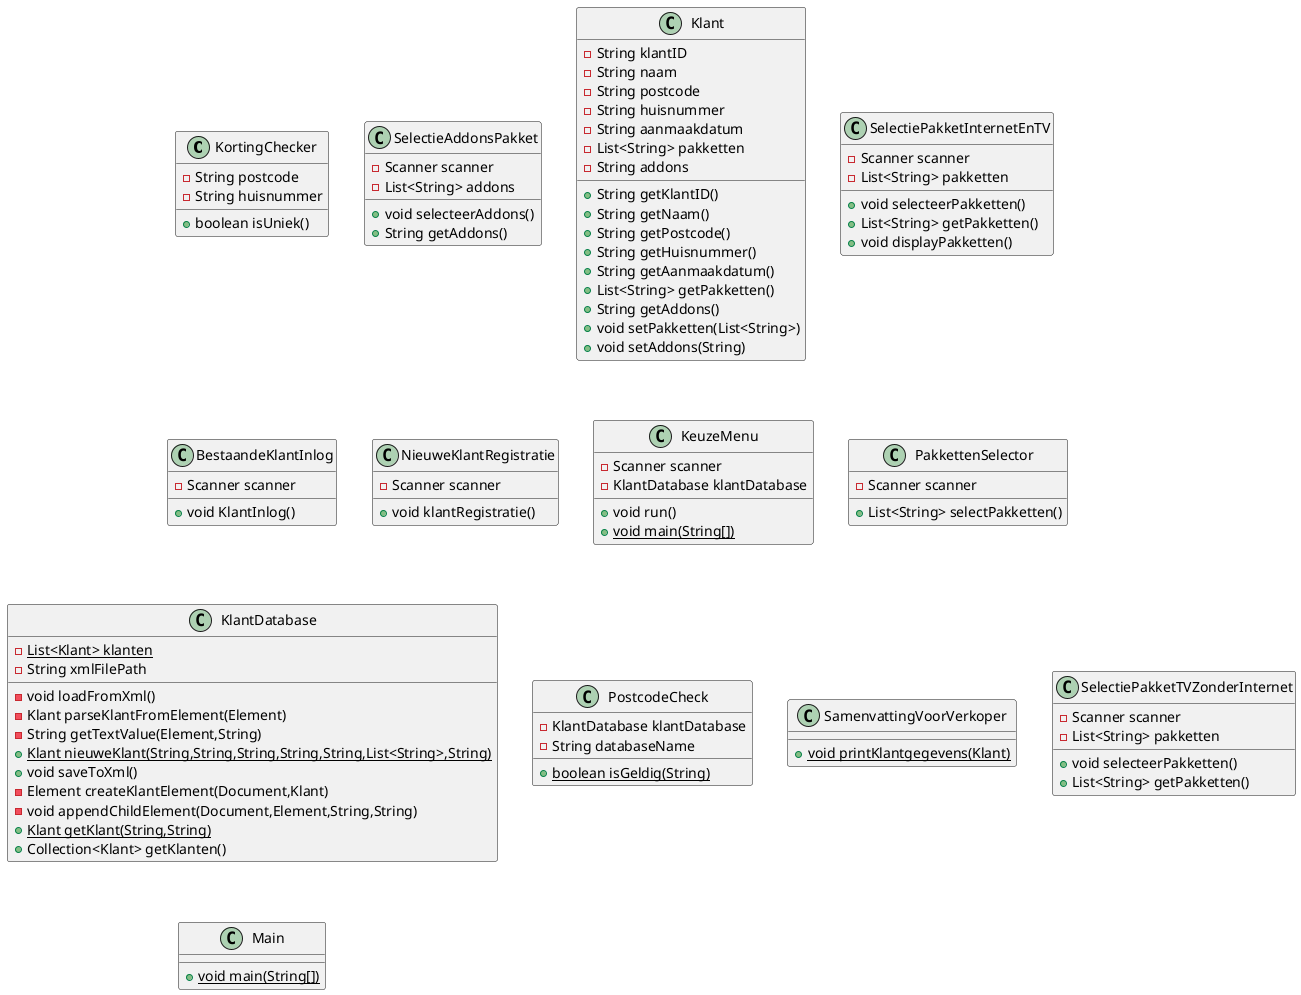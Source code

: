 @startuml
class KortingChecker {
- String postcode
- String huisnummer
+ boolean isUniek()
}
class SelectieAddonsPakket {
- Scanner scanner
- List<String> addons
+ void selecteerAddons()
+ String getAddons()
}
class Klant {
- String klantID
- String naam
- String postcode
- String huisnummer
- String aanmaakdatum
- List<String> pakketten
- String addons
+ String getKlantID()
+ String getNaam()
+ String getPostcode()
+ String getHuisnummer()
+ String getAanmaakdatum()
+ List<String> getPakketten()
+ String getAddons()
+ void setPakketten(List<String>)
+ void setAddons(String)
}
class SelectiePakketInternetEnTV {
- Scanner scanner
- List<String> pakketten
+ void selecteerPakketten()
+ List<String> getPakketten()
+ void displayPakketten()
}
class BestaandeKlantInlog {
- Scanner scanner
+ void KlantInlog()
}
class NieuweKlantRegistratie {
- Scanner scanner
+ void klantRegistratie()
}
class KeuzeMenu {
- Scanner scanner
- KlantDatabase klantDatabase
+ void run()
+ {static} void main(String[])
}
class PakkettenSelector {
- Scanner scanner
+ List<String> selectPakketten()
}
class KlantDatabase {
- {static} List<Klant> klanten
- String xmlFilePath
- void loadFromXml()
- Klant parseKlantFromElement(Element)
- String getTextValue(Element,String)
+ {static} Klant nieuweKlant(String,String,String,String,String,List<String>,String)
+ void saveToXml()
- Element createKlantElement(Document,Klant)
- void appendChildElement(Document,Element,String,String)
+ {static} Klant getKlant(String,String)
+ Collection<Klant> getKlanten()
}
class PostcodeCheck {
- KlantDatabase klantDatabase
- String databaseName
+ {static} boolean isGeldig(String)
}
class SamenvattingVoorVerkoper {
+ {static} void printKlantgegevens(Klant)
}
class SelectiePakketTVZonderInternet {
- Scanner scanner
- List<String> pakketten
+ void selecteerPakketten()
+ List<String> getPakketten()
}
class Main {
+ {static} void main(String[])
}
@enduml